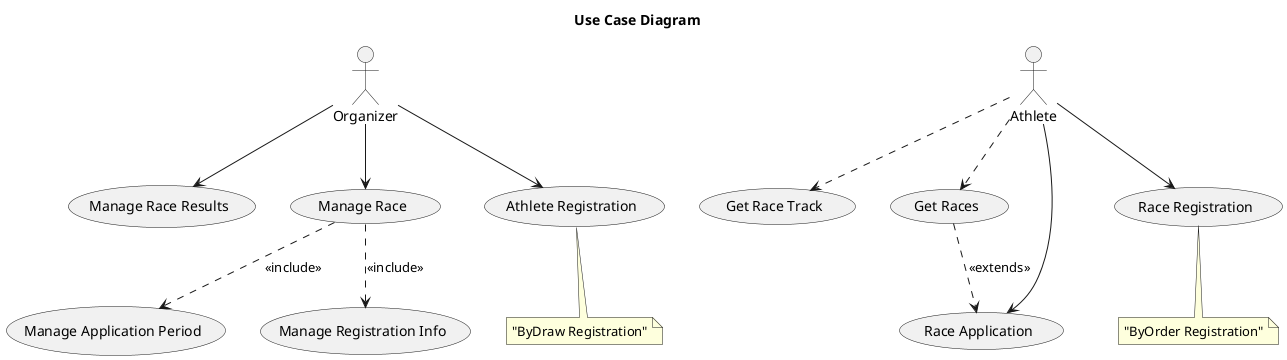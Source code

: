 @startuml
title Use Case Diagram


actor Organizer
actor Athlete

usecase (Manage Race Results)
usecase (Manage Race)
usecase (Manage Application Period)
usecase (Manage Registration Info)

usecase (Athlete Registration)
note bottom of (Athlete Registration) : "ByDraw Registration"

usecase (Get Race Track)
usecase (Get Races)
usecase (Race Application)
usecase (Race Registration)
note bottom of (Race Registration) : "ByOrder Registration"


Organizer --> (Manage Race)
(Manage Race) ..> (Manage Application Period) :<<include>>
(Manage Race) ..> (Manage Registration Info) :<<include>>

Organizer --> (Athlete Registration)


Organizer --> (Manage Race Results)

Athlete ..> (Get Races)
Athlete --> (Race Application)
Athlete --> (Race Registration)
Athlete ..> (Get Race Track)

(Get Races) ..> (Race Application) :<<extends>>




@enduml